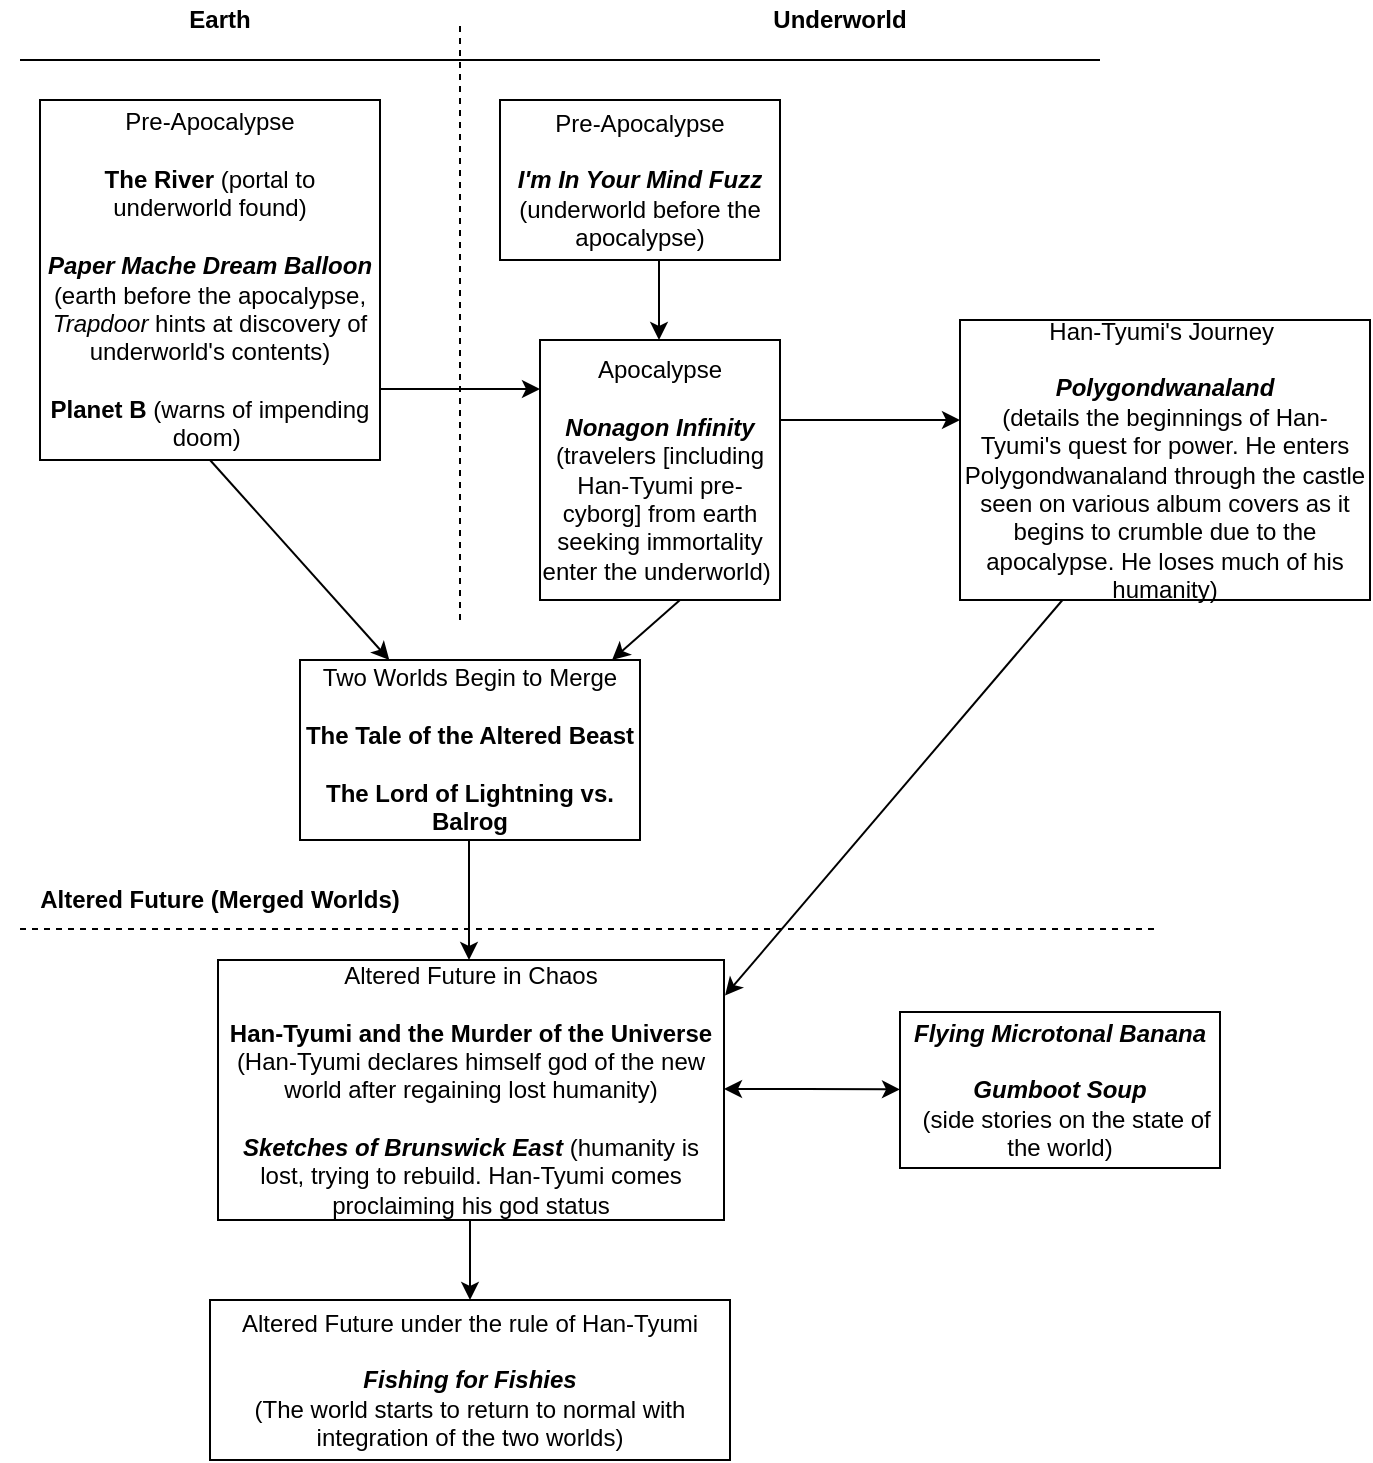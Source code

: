 <mxfile version="10.6.8" type="github"><diagram id="rpDe3dF28L3iWsywThjZ" name="Page-1"><mxGraphModel dx="1010" dy="582" grid="1" gridSize="10" guides="1" tooltips="1" connect="1" arrows="1" fold="1" page="1" pageScale="1" pageWidth="850" pageHeight="1400" math="0" shadow="0"><root><mxCell id="0"/><mxCell id="1" parent="0"/><mxCell id="8PxIs0hRl9WPwdA6d1Z9-3" value="&lt;b&gt;Earth&lt;/b&gt;" style="text;html=1;strokeColor=none;fillColor=none;align=center;verticalAlign=middle;whiteSpace=wrap;rounded=0;" vertex="1" parent="1"><mxGeometry x="200" y="30" width="40" height="20" as="geometry"/></mxCell><mxCell id="8PxIs0hRl9WPwdA6d1Z9-4" value="&lt;b&gt;Underworld&lt;/b&gt;" style="text;html=1;strokeColor=none;fillColor=none;align=center;verticalAlign=middle;whiteSpace=wrap;rounded=0;" vertex="1" parent="1"><mxGeometry x="470" y="30" width="120" height="20" as="geometry"/></mxCell><mxCell id="8PxIs0hRl9WPwdA6d1Z9-6" value="" style="endArrow=none;html=1;" edge="1" parent="1"><mxGeometry width="50" height="50" relative="1" as="geometry"><mxPoint x="120" y="60" as="sourcePoint"/><mxPoint x="660" y="60" as="targetPoint"/></mxGeometry></mxCell><mxCell id="8PxIs0hRl9WPwdA6d1Z9-7" value="" style="endArrow=none;dashed=1;html=1;" edge="1" parent="1"><mxGeometry width="50" height="50" relative="1" as="geometry"><mxPoint x="340" y="340" as="sourcePoint"/><mxPoint x="340" y="40" as="targetPoint"/></mxGeometry></mxCell><mxCell id="8PxIs0hRl9WPwdA6d1Z9-9" value="Pre-Apocalypse&lt;br&gt;&lt;br&gt;&lt;b&gt;The River&lt;/b&gt; (portal to underworld found)&lt;br&gt;&lt;br&gt;&lt;b&gt;&lt;i&gt;Paper Mache Dream Balloon&lt;/i&gt;&lt;/b&gt; (earth before the apocalypse, &lt;i&gt;Trapdoor&lt;/i&gt; hints at discovery of underworld's contents)&lt;br&gt;&lt;br&gt;&lt;b&gt;Planet B &lt;/b&gt;(warns of impending doom)&amp;nbsp;&lt;br&gt;" style="rounded=0;whiteSpace=wrap;html=1;" vertex="1" parent="1"><mxGeometry x="130" y="80" width="170" height="180" as="geometry"/></mxCell><mxCell id="8PxIs0hRl9WPwdA6d1Z9-10" value="" style="endArrow=none;dashed=1;html=1;" edge="1" parent="1"><mxGeometry width="50" height="50" relative="1" as="geometry"><mxPoint x="120" y="494.5" as="sourcePoint"/><mxPoint x="690" y="494.5" as="targetPoint"/></mxGeometry></mxCell><mxCell id="8PxIs0hRl9WPwdA6d1Z9-11" value="&lt;b&gt;Altered Future (Merged Worlds)&lt;/b&gt;" style="text;html=1;strokeColor=none;fillColor=none;align=center;verticalAlign=middle;whiteSpace=wrap;rounded=0;" vertex="1" parent="1"><mxGeometry x="110" y="470" width="220" height="20" as="geometry"/></mxCell><mxCell id="8PxIs0hRl9WPwdA6d1Z9-12" value="Pre-Apocalypse&lt;br&gt;&lt;br&gt;&lt;i style=&quot;font-weight: bold&quot;&gt;I'm In Your Mind Fuzz &lt;/i&gt;(underworld before the apocalypse)&lt;br&gt;" style="rounded=0;whiteSpace=wrap;html=1;" vertex="1" parent="1"><mxGeometry x="360" y="80" width="140" height="80" as="geometry"/></mxCell><mxCell id="8PxIs0hRl9WPwdA6d1Z9-15" value="" style="endArrow=classic;html=1;" edge="1" parent="1"><mxGeometry width="50" height="50" relative="1" as="geometry"><mxPoint x="300" y="224.5" as="sourcePoint"/><mxPoint x="380" y="224.5" as="targetPoint"/><Array as="points"/></mxGeometry></mxCell><mxCell id="8PxIs0hRl9WPwdA6d1Z9-16" value="Apocalypse&lt;br&gt;&lt;br&gt;&lt;i style=&quot;font-weight: bold&quot;&gt;Nonagon Infinity &lt;/i&gt;(travelers [including Han-Tyumi pre-cyborg] from earth seeking immortality enter the underworld)&amp;nbsp;&lt;br&gt;" style="rounded=0;whiteSpace=wrap;html=1;" vertex="1" parent="1"><mxGeometry x="380" y="200" width="120" height="130" as="geometry"/></mxCell><mxCell id="8PxIs0hRl9WPwdA6d1Z9-17" value="" style="endArrow=classic;html=1;" edge="1" parent="1"><mxGeometry width="50" height="50" relative="1" as="geometry"><mxPoint x="439.5" y="160" as="sourcePoint"/><mxPoint x="439.5" y="200" as="targetPoint"/></mxGeometry></mxCell><mxCell id="8PxIs0hRl9WPwdA6d1Z9-18" value="Two Worlds Begin to Merge&lt;b&gt;&lt;br&gt;&lt;/b&gt;&lt;br&gt;&lt;b&gt;The Tale of the Altered Beast&lt;br&gt;&lt;/b&gt;&lt;br&gt;&lt;b&gt;The Lord of Lightning vs. Balrog&lt;/b&gt;&lt;br&gt;" style="rounded=0;whiteSpace=wrap;html=1;" vertex="1" parent="1"><mxGeometry x="260" y="360" width="170" height="90" as="geometry"/></mxCell><mxCell id="8PxIs0hRl9WPwdA6d1Z9-19" value="" style="endArrow=classic;html=1;exitX=0.5;exitY=1;exitDx=0;exitDy=0;" edge="1" parent="1" source="8PxIs0hRl9WPwdA6d1Z9-9" target="8PxIs0hRl9WPwdA6d1Z9-18"><mxGeometry width="50" height="50" relative="1" as="geometry"><mxPoint x="165" y="330" as="sourcePoint"/><mxPoint x="215" y="280" as="targetPoint"/></mxGeometry></mxCell><mxCell id="8PxIs0hRl9WPwdA6d1Z9-21" value="" style="endArrow=classic;html=1;" edge="1" parent="1"><mxGeometry width="50" height="50" relative="1" as="geometry"><mxPoint x="344.5" y="450" as="sourcePoint"/><mxPoint x="344.5" y="510" as="targetPoint"/></mxGeometry></mxCell><mxCell id="8PxIs0hRl9WPwdA6d1Z9-22" value="Altered Future in Chaos&lt;br&gt;&lt;br&gt;&lt;b&gt;Han-Tyumi and the Murder of the Universe &lt;/b&gt;(Han-Tyumi declares himself god of the new world after regaining lost humanity)&lt;br&gt;&lt;br&gt;&lt;i style=&quot;font-weight: bold&quot;&gt;Sketches of Brunswick East&lt;/i&gt;&amp;nbsp;(humanity is lost, trying to rebuild. Han-Tyumi comes proclaiming his god status&lt;br&gt;" style="rounded=0;whiteSpace=wrap;html=1;" vertex="1" parent="1"><mxGeometry x="219" y="510" width="253" height="130" as="geometry"/></mxCell><mxCell id="8PxIs0hRl9WPwdA6d1Z9-25" value="" style="endArrow=classic;startArrow=classic;html=1;" edge="1" parent="1" target="8PxIs0hRl9WPwdA6d1Z9-26"><mxGeometry width="50" height="50" relative="1" as="geometry"><mxPoint x="472" y="574.5" as="sourcePoint"/><mxPoint x="550" y="575" as="targetPoint"/><Array as="points"><mxPoint x="502" y="574.5"/></Array></mxGeometry></mxCell><mxCell id="8PxIs0hRl9WPwdA6d1Z9-26" value="Flying Microtonal Banana&lt;br&gt;&lt;br&gt;Gumboot Soup&lt;br&gt;&amp;nbsp;&amp;nbsp;&lt;span style=&quot;font-weight: normal ; font-style: normal&quot;&gt;(side stories on the state of the world)&lt;/span&gt;" style="rounded=0;whiteSpace=wrap;html=1;fontStyle=3" vertex="1" parent="1"><mxGeometry x="560" y="536" width="160" height="78" as="geometry"/></mxCell><mxCell id="8PxIs0hRl9WPwdA6d1Z9-28" value="Han-Tyumi's Journey&amp;nbsp;&lt;br&gt;&lt;br&gt;&lt;i&gt;&lt;b&gt;Polygondwanaland&lt;br&gt;&lt;/b&gt;&lt;/i&gt;(details the beginnings of Han-Tyumi's quest for power. He enters Polygondwanaland through the castle seen on various album covers as it begins to crumble due to the apocalypse. He loses much of his humanity)&lt;br&gt;" style="rounded=0;whiteSpace=wrap;html=1;" vertex="1" parent="1"><mxGeometry x="590" y="190" width="205" height="140" as="geometry"/></mxCell><mxCell id="8PxIs0hRl9WPwdA6d1Z9-29" value="" style="endArrow=classic;html=1;" edge="1" parent="1"><mxGeometry width="50" height="50" relative="1" as="geometry"><mxPoint x="345" y="640" as="sourcePoint"/><mxPoint x="345" y="680" as="targetPoint"/></mxGeometry></mxCell><mxCell id="8PxIs0hRl9WPwdA6d1Z9-31" value="" style="endArrow=classic;html=1;" edge="1" parent="1"><mxGeometry width="50" height="50" relative="1" as="geometry"><mxPoint x="450" y="330" as="sourcePoint"/><mxPoint x="416" y="360" as="targetPoint"/></mxGeometry></mxCell><mxCell id="8PxIs0hRl9WPwdA6d1Z9-32" value="" style="endArrow=classic;html=1;" edge="1" parent="1"><mxGeometry width="50" height="50" relative="1" as="geometry"><mxPoint x="500" y="240" as="sourcePoint"/><mxPoint x="590" y="240" as="targetPoint"/></mxGeometry></mxCell><mxCell id="8PxIs0hRl9WPwdA6d1Z9-33" value="" style="endArrow=classic;html=1;exitX=0.25;exitY=1;exitDx=0;exitDy=0;entryX=1.002;entryY=0.137;entryDx=0;entryDy=0;entryPerimeter=0;" edge="1" parent="1" source="8PxIs0hRl9WPwdA6d1Z9-28" target="8PxIs0hRl9WPwdA6d1Z9-22"><mxGeometry width="50" height="50" relative="1" as="geometry"><mxPoint x="620" y="410" as="sourcePoint"/><mxPoint x="550" y="400" as="targetPoint"/></mxGeometry></mxCell><mxCell id="8PxIs0hRl9WPwdA6d1Z9-34" value="Altered Future under the rule of Han-Tyumi&lt;br&gt;&lt;br&gt;&lt;i style=&quot;font-weight: bold&quot;&gt;Fishing for Fishies &lt;br&gt;&lt;/i&gt;(The world starts to return to normal with integration of the two worlds)&lt;br&gt;" style="rounded=0;whiteSpace=wrap;html=1;" vertex="1" parent="1"><mxGeometry x="215" y="680" width="260" height="80" as="geometry"/></mxCell></root></mxGraphModel></diagram></mxfile>